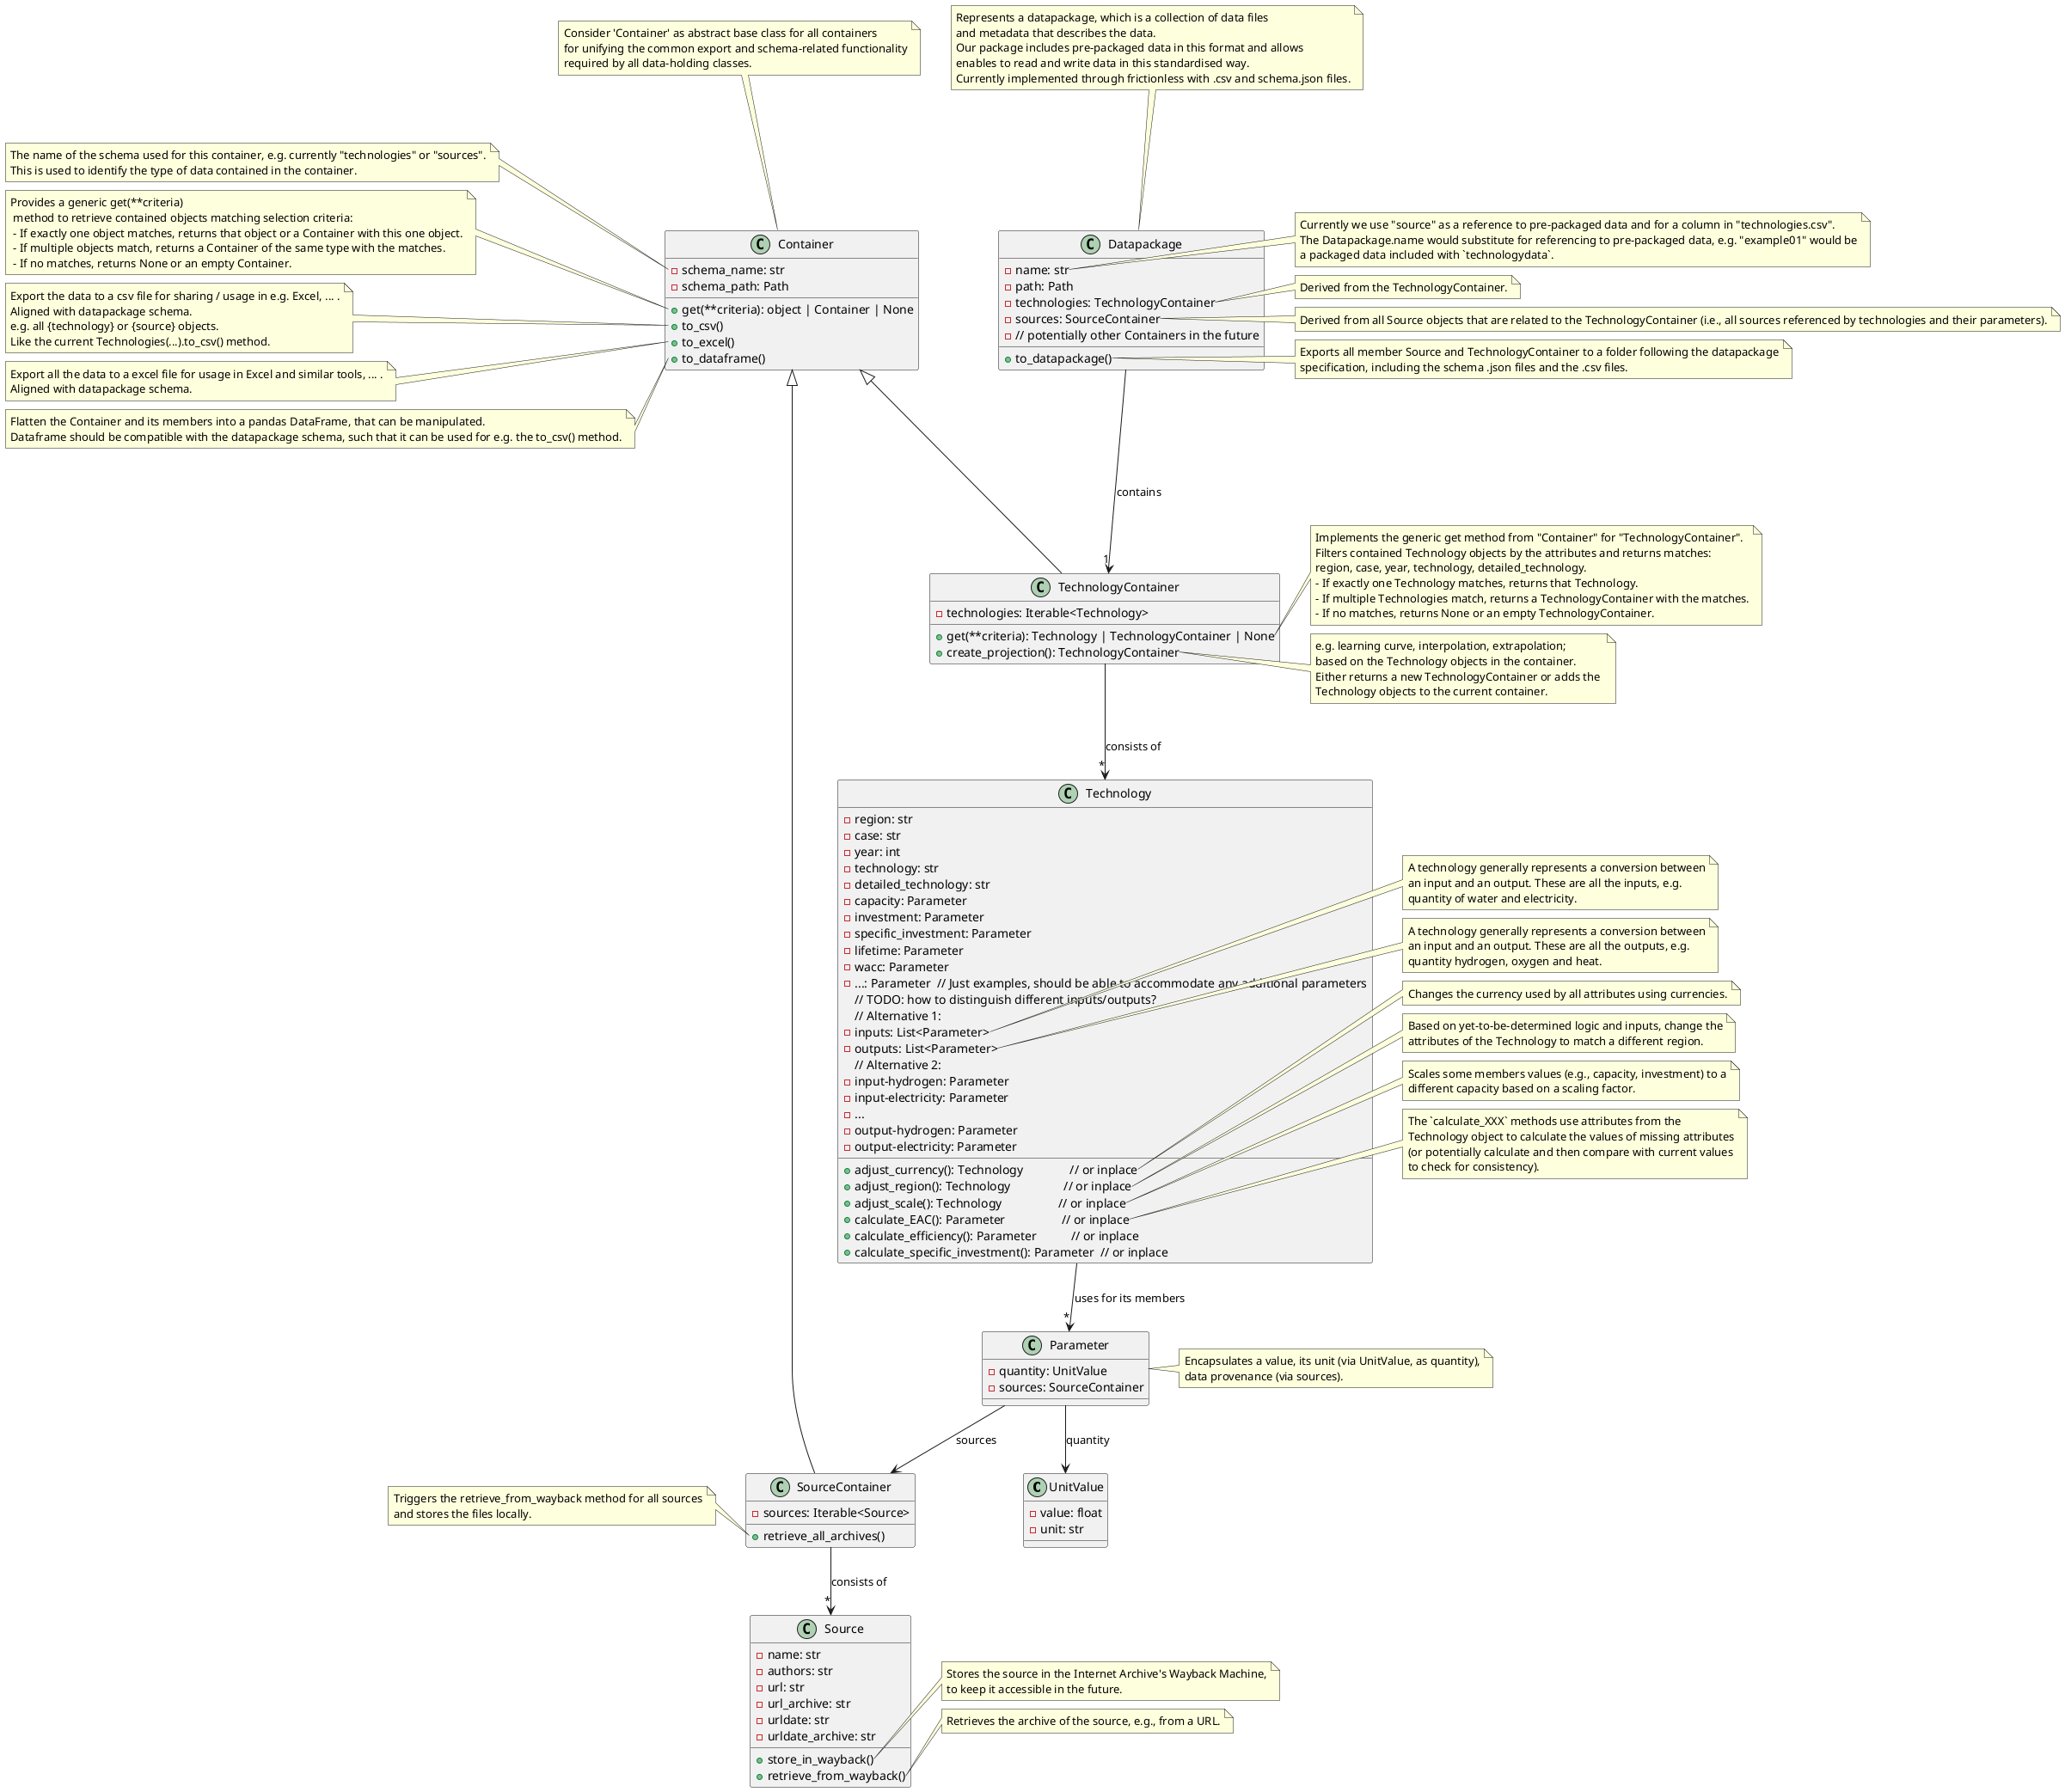 @startuml Class Diagram
class UnitValue {
  - value: float
  - unit: str
}

class Source {
  - name: str
  - authors: str
  - url: str
  - url_archive: str
  - urldate: str
  - urldate_archive: str

  + store_in_wayback()
  + retrieve_from_wayback()
}

note right of Source::store_in_wayback
  Stores the source in the Internet Archive's Wayback Machine,
  to keep it accessible in the future.
end note

note right of Source::retrieve_from_wayback
  Retrieves the archive of the source, e.g., from a URL.
end note

class Parameter {
  - quantity: UnitValue
  - sources: SourceContainer
}

Parameter --> UnitValue : quantity

note right of Parameter
  Encapsulates a value, its unit (via UnitValue, as quantity),
  data provenance (via sources).
end note

class Technology {
  - region: str
  - case: str
  - year: int
  - technology: str
  - detailed_technology: str
  - capacity: Parameter
  - investment: Parameter
  - specific_investment: Parameter
  - lifetime: Parameter
  - wacc: Parameter
  - ...: Parameter  // Just examples, should be able to accommodate any additional parameters
  // TODO: how to distinguish different inputs/outputs?
  // Alternative 1:
  - inputs: List<Parameter>
  - outputs: List<Parameter>
  // Alternative 2:
  - input-hydrogen: Parameter
  - input-electricity: Parameter
  - ...
  - output-hydrogen: Parameter
  - output-electricity: Parameter

  + adjust_currency(): Technology               // or inplace
  + adjust_region(): Technology                 // or inplace
  + adjust_scale(): Technology                  // or inplace
  + calculate_EAC(): Parameter                  // or inplace
  + calculate_efficiency(): Parameter           // or inplace
  + calculate_specific_investment(): Parameter  // or inplace
}

note right of Technology::inputs
    A technology generally represents a conversion between
    an input and an output. These are all the inputs, e.g.
    quantity of water and electricity.
end note

note right of Technology::outputs
    A technology generally represents a conversion between
    an input and an output. These are all the outputs, e.g.
    quantity hydrogen, oxygen and heat.
end note

note right of Technology::adjust_currency
  Changes the currency used by all attributes using currencies.
end note

note right of Technology::adjust_region
  Based on yet-to-be-determined logic and inputs, change the
  attributes of the Technology to match a different region.
end note

note right of Technology::adjust_scale
  Scales some members values (e.g., capacity, investment) to a
  different capacity based on a scaling factor.
end note

note right of Technology::calculate_EAC
  The `calculate_XXX` methods use attributes from the
  Technology object to calculate the values of missing attributes
  (or potentially calculate and then compare with current values
  to check for consistency).
end note

class Container {
  - schema_name: str
  - schema_path: Path
  + get(**criteria): object | Container | None
  + to_csv()
  + to_excel()
  + to_dataframe()
}

note top of Container
  Consider 'Container' as abstract base class for all containers
  for unifying the common export and schema-related functionality
  required by all data-holding classes.
end note

note left of Container::schema_name
  The name of the schema used for this container, e.g. currently "technologies" or "sources".
  This is used to identify the type of data contained in the container.
end note

note left of Container::get
 Provides a generic get(**criteria)
  method to retrieve contained objects matching selection criteria:
  - If exactly one object matches, returns that object or a Container with this one object.
  - If multiple objects match, returns a Container of the same type with the matches.
  - If no matches, returns None or an empty Container.
end note

note left of Container::to_csv
  Export the data to a csv file for sharing / usage in e.g. Excel, ... .
  Aligned with datapackage schema.
  e.g. all {technology} or {source} objects.
  Like the current Technologies(...).to_csv() method.
end note

note left of Container::to_excel
  Export all the data to a excel file for usage in Excel and similar tools, ... .
  Aligned with datapackage schema.
end note

note left of Container::to_dataframe
  Flatten the Container and its members into a pandas DataFrame, that can be manipulated.
  Dataframe should be compatible with the datapackage schema, such that it can be used for e.g. the to_csv() method.
end note


class TechnologyContainer {
  - technologies: Iterable<Technology>
  + get(**criteria): Technology | TechnologyContainer | None
  + create_projection(): TechnologyContainer
  ' TODO: Think about more methods here
}

note right of TechnologyContainer::get
  Implements the generic get method from "Container" for "TechnologyContainer".
  Filters contained Technology objects by the attributes and returns matches:
  region, case, year, technology, detailed_technology.
  - If exactly one Technology matches, returns that Technology.
  - If multiple Technologies match, returns a TechnologyContainer with the matches.
  - If no matches, returns None or an empty TechnologyContainer.
end note

note right of TechnologyContainer::create_projection
  e.g. learning curve, interpolation, extrapolation;
  based on the Technology objects in the container.
  Either returns a new TechnologyContainer or adds the 
  Technology objects to the current container.
end note

class SourceContainer {
  - sources: Iterable<Source>
  + retrieve_all_archives()
}

note left of SourceContainer::retrieve_all_archives
  Triggers the retrieve_from_wayback method for all sources
  and stores the files locally.
end note

class Datapackage {
  - name: str
  - path: Path
  - technologies: TechnologyContainer
  - sources: SourceContainer
  - // potentially other Containers in the future
  + to_datapackage()
}

note top of Datapackage
  Represents a datapackage, which is a collection of data files
  and metadata that describes the data.
  Our package includes pre-packaged data in this format and allows
  enables to read and write data in this standardised way.
  Currently implemented through frictionless with .csv and schema.json files.
end note

note right of Datapackage::name
  Currently we use "source" as a reference to pre-packaged data and for a column in "technologies.csv".
  The Datapackage.name would substitute for referencing to pre-packaged data, e.g. "example01" would be
  a packaged data included with `technologydata`.
end note

note right of Datapackage::technologies
  Derived from the TechnologyContainer.
end note

note right of Datapackage::sources
  Derived from all Source objects that are related to the TechnologyContainer (i.e., all sources referenced by technologies and their parameters).
end note

note right of Datapackage::to_datapackage
  Exports all member Source and TechnologyContainer to a folder following the datapackage
  specification, including the schema .json files and the .csv files.
end note

Container <|-- TechnologyContainer
Container <|-- SourceContainer
Parameter --> SourceContainer : sources
Technology --> "*" Parameter : uses for its members
TechnologyContainer --> "*" Technology : consists of
SourceContainer --> "*" Source : consists of
Datapackage --> "1" TechnologyContainer : contains
@enduml